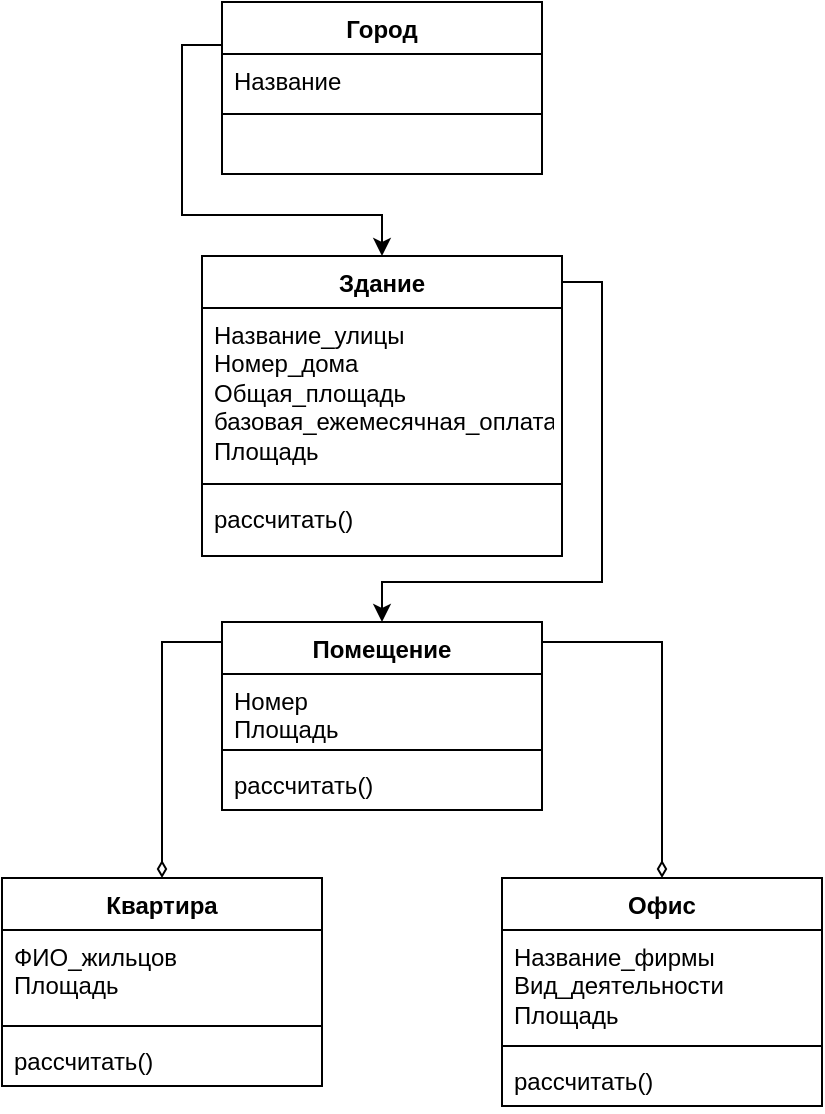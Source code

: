 <mxfile version="22.0.2" type="device">
  <diagram name="Страница — 1" id="ZZZX7OXG6i_2OweVI3S_">
    <mxGraphModel dx="1877" dy="621" grid="1" gridSize="10" guides="1" tooltips="1" connect="1" arrows="1" fold="1" page="1" pageScale="1" pageWidth="827" pageHeight="1169" math="0" shadow="0">
      <root>
        <mxCell id="0" />
        <mxCell id="1" parent="0" />
        <mxCell id="j8-o-KZ2loDMHXR1JxQs-3" style="edgeStyle=orthogonalEdgeStyle;rounded=0;orthogonalLoop=1;jettySize=auto;html=1;exitX=0;exitY=0.25;exitDx=0;exitDy=0;entryX=0.5;entryY=0;entryDx=0;entryDy=0;" edge="1" parent="1" source="T6-FNxulj7YUfJclATS1-13" target="T6-FNxulj7YUfJclATS1-17">
          <mxGeometry relative="1" as="geometry" />
        </mxCell>
        <mxCell id="T6-FNxulj7YUfJclATS1-13" value="Город" style="swimlane;fontStyle=1;align=center;verticalAlign=top;childLayout=stackLayout;horizontal=1;startSize=26;horizontalStack=0;resizeParent=1;resizeParentMax=0;resizeLast=0;collapsible=1;marginBottom=0;whiteSpace=wrap;html=1;" parent="1" vertex="1">
          <mxGeometry x="80" y="100" width="160" height="86" as="geometry" />
        </mxCell>
        <mxCell id="T6-FNxulj7YUfJclATS1-14" value="Название" style="text;strokeColor=none;fillColor=none;align=left;verticalAlign=top;spacingLeft=4;spacingRight=4;overflow=hidden;rotatable=0;points=[[0,0.5],[1,0.5]];portConstraint=eastwest;whiteSpace=wrap;html=1;" parent="T6-FNxulj7YUfJclATS1-13" vertex="1">
          <mxGeometry y="26" width="160" height="26" as="geometry" />
        </mxCell>
        <mxCell id="T6-FNxulj7YUfJclATS1-15" value="" style="line;strokeWidth=1;fillColor=none;align=left;verticalAlign=middle;spacingTop=-1;spacingLeft=3;spacingRight=3;rotatable=0;labelPosition=right;points=[];portConstraint=eastwest;strokeColor=inherit;" parent="T6-FNxulj7YUfJclATS1-13" vertex="1">
          <mxGeometry y="52" width="160" height="8" as="geometry" />
        </mxCell>
        <mxCell id="T6-FNxulj7YUfJclATS1-16" value="&lt;br&gt;" style="text;strokeColor=none;fillColor=none;align=left;verticalAlign=top;spacingLeft=4;spacingRight=4;overflow=hidden;rotatable=0;points=[[0,0.5],[1,0.5]];portConstraint=eastwest;whiteSpace=wrap;html=1;" parent="T6-FNxulj7YUfJclATS1-13" vertex="1">
          <mxGeometry y="60" width="160" height="26" as="geometry" />
        </mxCell>
        <mxCell id="T6-FNxulj7YUfJclATS1-17" value="Здание" style="swimlane;fontStyle=1;align=center;verticalAlign=top;childLayout=stackLayout;horizontal=1;startSize=26;horizontalStack=0;resizeParent=1;resizeParentMax=0;resizeLast=0;collapsible=1;marginBottom=0;whiteSpace=wrap;html=1;" parent="1" vertex="1">
          <mxGeometry x="70" y="227" width="180" height="150" as="geometry" />
        </mxCell>
        <mxCell id="T6-FNxulj7YUfJclATS1-18" value="Название_улицы&lt;br&gt;Номер_дома&lt;br&gt;Общая_площадь&lt;br&gt;базовая_ежемесячная_оплата&lt;br&gt;Площадь" style="text;strokeColor=none;fillColor=none;align=left;verticalAlign=top;spacingLeft=4;spacingRight=4;overflow=hidden;rotatable=0;points=[[0,0.5],[1,0.5]];portConstraint=eastwest;whiteSpace=wrap;html=1;" parent="T6-FNxulj7YUfJclATS1-17" vertex="1">
          <mxGeometry y="26" width="180" height="84" as="geometry" />
        </mxCell>
        <mxCell id="T6-FNxulj7YUfJclATS1-19" value="" style="line;strokeWidth=1;fillColor=none;align=left;verticalAlign=middle;spacingTop=-1;spacingLeft=3;spacingRight=3;rotatable=0;labelPosition=right;points=[];portConstraint=eastwest;strokeColor=inherit;" parent="T6-FNxulj7YUfJclATS1-17" vertex="1">
          <mxGeometry y="110" width="180" height="8" as="geometry" />
        </mxCell>
        <mxCell id="T6-FNxulj7YUfJclATS1-20" value="рассчитать()" style="text;strokeColor=none;fillColor=none;align=left;verticalAlign=top;spacingLeft=4;spacingRight=4;overflow=hidden;rotatable=0;points=[[0,0.5],[1,0.5]];portConstraint=eastwest;whiteSpace=wrap;html=1;" parent="T6-FNxulj7YUfJclATS1-17" vertex="1">
          <mxGeometry y="118" width="180" height="32" as="geometry" />
        </mxCell>
        <mxCell id="T6-FNxulj7YUfJclATS1-21" value="Помещение" style="swimlane;fontStyle=1;align=center;verticalAlign=top;childLayout=stackLayout;horizontal=1;startSize=26;horizontalStack=0;resizeParent=1;resizeParentMax=0;resizeLast=0;collapsible=1;marginBottom=0;whiteSpace=wrap;html=1;" parent="1" vertex="1">
          <mxGeometry x="80" y="410" width="160" height="94" as="geometry" />
        </mxCell>
        <mxCell id="T6-FNxulj7YUfJclATS1-22" value="Номер&lt;br&gt;Площадь" style="text;strokeColor=none;fillColor=none;align=left;verticalAlign=top;spacingLeft=4;spacingRight=4;overflow=hidden;rotatable=0;points=[[0,0.5],[1,0.5]];portConstraint=eastwest;whiteSpace=wrap;html=1;" parent="T6-FNxulj7YUfJclATS1-21" vertex="1">
          <mxGeometry y="26" width="160" height="34" as="geometry" />
        </mxCell>
        <mxCell id="T6-FNxulj7YUfJclATS1-23" value="" style="line;strokeWidth=1;fillColor=none;align=left;verticalAlign=middle;spacingTop=-1;spacingLeft=3;spacingRight=3;rotatable=0;labelPosition=right;points=[];portConstraint=eastwest;strokeColor=inherit;" parent="T6-FNxulj7YUfJclATS1-21" vertex="1">
          <mxGeometry y="60" width="160" height="8" as="geometry" />
        </mxCell>
        <mxCell id="T6-FNxulj7YUfJclATS1-24" value="рассчитать()" style="text;strokeColor=none;fillColor=none;align=left;verticalAlign=top;spacingLeft=4;spacingRight=4;overflow=hidden;rotatable=0;points=[[0,0.5],[1,0.5]];portConstraint=eastwest;whiteSpace=wrap;html=1;" parent="T6-FNxulj7YUfJclATS1-21" vertex="1">
          <mxGeometry y="68" width="160" height="26" as="geometry" />
        </mxCell>
        <mxCell id="T6-FNxulj7YUfJclATS1-25" value="Офис" style="swimlane;fontStyle=1;align=center;verticalAlign=top;childLayout=stackLayout;horizontal=1;startSize=26;horizontalStack=0;resizeParent=1;resizeParentMax=0;resizeLast=0;collapsible=1;marginBottom=0;whiteSpace=wrap;html=1;" parent="1" vertex="1">
          <mxGeometry x="220" y="538" width="160" height="114" as="geometry" />
        </mxCell>
        <mxCell id="T6-FNxulj7YUfJclATS1-26" value="Название_фирмы&lt;br&gt;Вид_деятельности&lt;br&gt;Площадь" style="text;strokeColor=none;fillColor=none;align=left;verticalAlign=top;spacingLeft=4;spacingRight=4;overflow=hidden;rotatable=0;points=[[0,0.5],[1,0.5]];portConstraint=eastwest;whiteSpace=wrap;html=1;" parent="T6-FNxulj7YUfJclATS1-25" vertex="1">
          <mxGeometry y="26" width="160" height="54" as="geometry" />
        </mxCell>
        <mxCell id="T6-FNxulj7YUfJclATS1-27" value="" style="line;strokeWidth=1;fillColor=none;align=left;verticalAlign=middle;spacingTop=-1;spacingLeft=3;spacingRight=3;rotatable=0;labelPosition=right;points=[];portConstraint=eastwest;strokeColor=inherit;" parent="T6-FNxulj7YUfJclATS1-25" vertex="1">
          <mxGeometry y="80" width="160" height="8" as="geometry" />
        </mxCell>
        <mxCell id="T6-FNxulj7YUfJclATS1-28" value="рассчитать()" style="text;strokeColor=none;fillColor=none;align=left;verticalAlign=top;spacingLeft=4;spacingRight=4;overflow=hidden;rotatable=0;points=[[0,0.5],[1,0.5]];portConstraint=eastwest;whiteSpace=wrap;html=1;" parent="T6-FNxulj7YUfJclATS1-25" vertex="1">
          <mxGeometry y="88" width="160" height="26" as="geometry" />
        </mxCell>
        <mxCell id="T6-FNxulj7YUfJclATS1-33" value="Квартира" style="swimlane;fontStyle=1;align=center;verticalAlign=top;childLayout=stackLayout;horizontal=1;startSize=26;horizontalStack=0;resizeParent=1;resizeParentMax=0;resizeLast=0;collapsible=1;marginBottom=0;whiteSpace=wrap;html=1;" parent="1" vertex="1">
          <mxGeometry x="-30" y="538" width="160" height="104" as="geometry" />
        </mxCell>
        <mxCell id="T6-FNxulj7YUfJclATS1-34" value="ФИО_жильцов&lt;br&gt;Площадь" style="text;strokeColor=none;fillColor=none;align=left;verticalAlign=top;spacingLeft=4;spacingRight=4;overflow=hidden;rotatable=0;points=[[0,0.5],[1,0.5]];portConstraint=eastwest;whiteSpace=wrap;html=1;" parent="T6-FNxulj7YUfJclATS1-33" vertex="1">
          <mxGeometry y="26" width="160" height="44" as="geometry" />
        </mxCell>
        <mxCell id="T6-FNxulj7YUfJclATS1-35" value="" style="line;strokeWidth=1;fillColor=none;align=left;verticalAlign=middle;spacingTop=-1;spacingLeft=3;spacingRight=3;rotatable=0;labelPosition=right;points=[];portConstraint=eastwest;strokeColor=inherit;" parent="T6-FNxulj7YUfJclATS1-33" vertex="1">
          <mxGeometry y="70" width="160" height="8" as="geometry" />
        </mxCell>
        <mxCell id="T6-FNxulj7YUfJclATS1-36" value="рассчитать()" style="text;strokeColor=none;fillColor=none;align=left;verticalAlign=top;spacingLeft=4;spacingRight=4;overflow=hidden;rotatable=0;points=[[0,0.5],[1,0.5]];portConstraint=eastwest;whiteSpace=wrap;html=1;" parent="T6-FNxulj7YUfJclATS1-33" vertex="1">
          <mxGeometry y="78" width="160" height="26" as="geometry" />
        </mxCell>
        <mxCell id="j8-o-KZ2loDMHXR1JxQs-4" style="edgeStyle=orthogonalEdgeStyle;rounded=0;orthogonalLoop=1;jettySize=auto;html=1;exitX=1;exitY=0.5;exitDx=0;exitDy=0;entryX=0.5;entryY=0;entryDx=0;entryDy=0;" edge="1" parent="1" source="T6-FNxulj7YUfJclATS1-18" target="T6-FNxulj7YUfJclATS1-21">
          <mxGeometry relative="1" as="geometry">
            <Array as="points">
              <mxPoint x="250" y="240" />
              <mxPoint x="270" y="240" />
              <mxPoint x="270" y="390" />
              <mxPoint x="160" y="390" />
            </Array>
          </mxGeometry>
        </mxCell>
        <mxCell id="j8-o-KZ2loDMHXR1JxQs-7" style="edgeStyle=orthogonalEdgeStyle;rounded=0;orthogonalLoop=1;jettySize=auto;html=1;exitX=0;exitY=0.5;exitDx=0;exitDy=0;entryX=0.5;entryY=0;entryDx=0;entryDy=0;endArrow=diamondThin;endFill=0;" edge="1" parent="1" source="T6-FNxulj7YUfJclATS1-24" target="T6-FNxulj7YUfJclATS1-33">
          <mxGeometry relative="1" as="geometry">
            <Array as="points">
              <mxPoint x="80" y="420" />
              <mxPoint x="50" y="420" />
            </Array>
          </mxGeometry>
        </mxCell>
        <mxCell id="j8-o-KZ2loDMHXR1JxQs-8" style="edgeStyle=orthogonalEdgeStyle;rounded=0;orthogonalLoop=1;jettySize=auto;html=1;exitX=1;exitY=0.5;exitDx=0;exitDy=0;entryX=0.5;entryY=0;entryDx=0;entryDy=0;endArrow=diamondThin;endFill=0;" edge="1" parent="1" source="T6-FNxulj7YUfJclATS1-24" target="T6-FNxulj7YUfJclATS1-25">
          <mxGeometry relative="1" as="geometry">
            <Array as="points">
              <mxPoint x="240" y="420" />
              <mxPoint x="300" y="420" />
            </Array>
          </mxGeometry>
        </mxCell>
      </root>
    </mxGraphModel>
  </diagram>
</mxfile>
